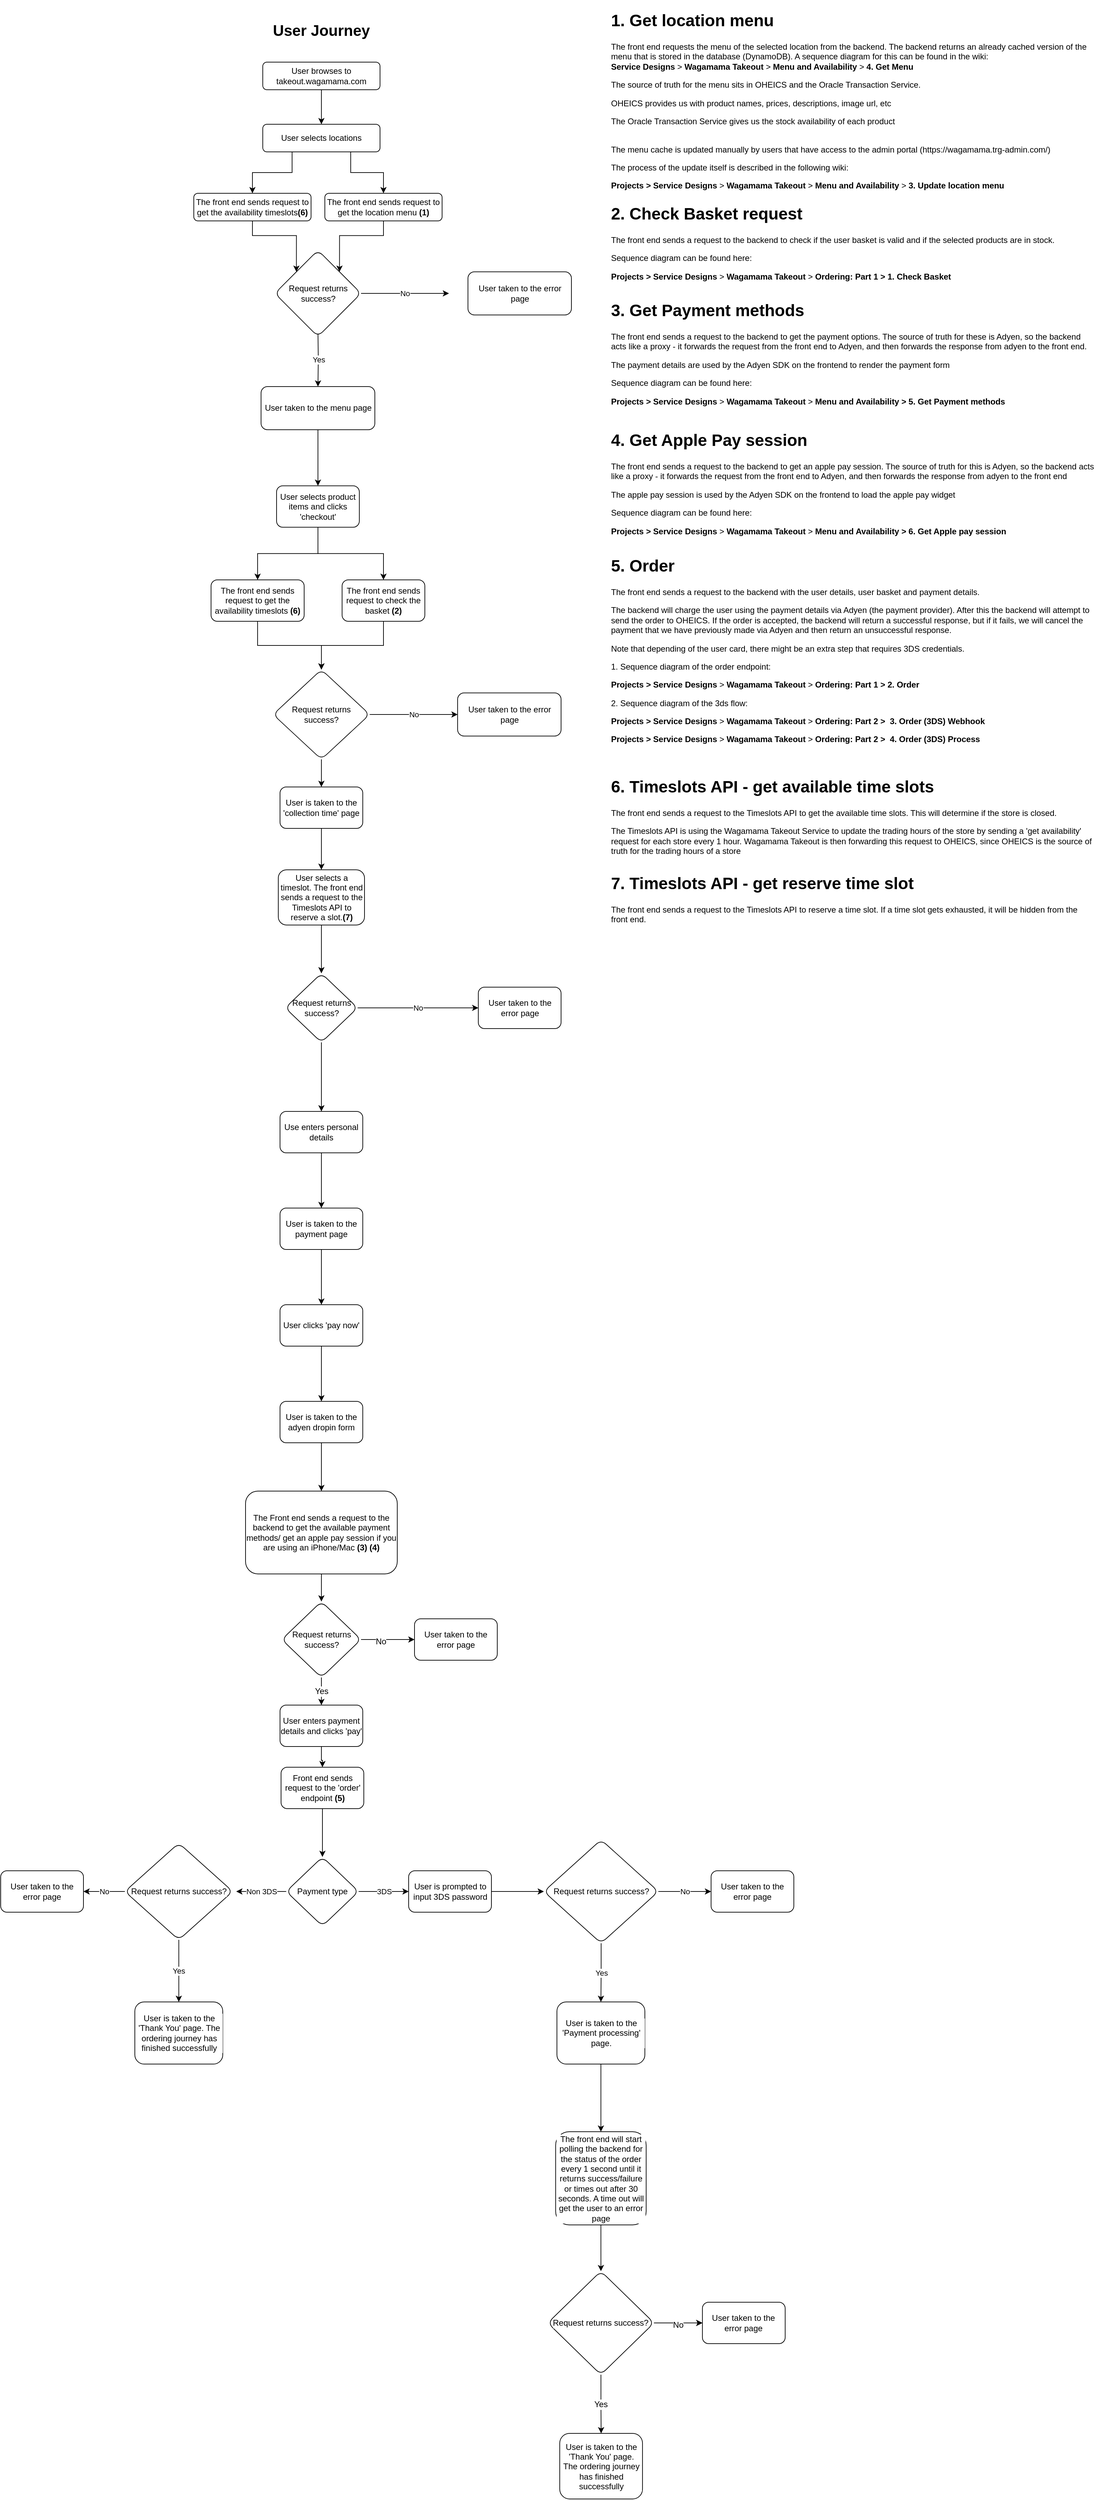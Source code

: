 <mxfile version="15.6.6" type="github" pages="2">
  <diagram id="C5RBs43oDa-KdzZeNtuy" name="User Journey">
    <mxGraphModel dx="2500" dy="2038" grid="1" gridSize="10" guides="1" tooltips="1" connect="1" arrows="1" fold="1" page="1" pageScale="1" pageWidth="827" pageHeight="1169" math="0" shadow="0">
      <root>
        <mxCell id="WIyWlLk6GJQsqaUBKTNV-0" />
        <mxCell id="WIyWlLk6GJQsqaUBKTNV-1" parent="WIyWlLk6GJQsqaUBKTNV-0" />
        <mxCell id="E1yyVUCYPhT0-mz-M2in-5" style="edgeStyle=orthogonalEdgeStyle;rounded=0;orthogonalLoop=1;jettySize=auto;html=1;exitX=0.75;exitY=1;exitDx=0;exitDy=0;fontColor=default;strokeColor=default;" edge="1" parent="WIyWlLk6GJQsqaUBKTNV-1" source="WIyWlLk6GJQsqaUBKTNV-3" target="E1yyVUCYPhT0-mz-M2in-4">
          <mxGeometry relative="1" as="geometry" />
        </mxCell>
        <mxCell id="E1yyVUCYPhT0-mz-M2in-6" style="edgeStyle=orthogonalEdgeStyle;rounded=0;orthogonalLoop=1;jettySize=auto;html=1;exitX=0.25;exitY=1;exitDx=0;exitDy=0;entryX=0.5;entryY=0;entryDx=0;entryDy=0;labelBackgroundColor=default;fontColor=default;strokeColor=default;" edge="1" parent="WIyWlLk6GJQsqaUBKTNV-1" source="WIyWlLk6GJQsqaUBKTNV-3" target="E1yyVUCYPhT0-mz-M2in-2">
          <mxGeometry relative="1" as="geometry" />
        </mxCell>
        <mxCell id="WIyWlLk6GJQsqaUBKTNV-3" value="User selects locations" style="rounded=1;whiteSpace=wrap;html=1;fontSize=12;glass=0;strokeWidth=1;shadow=0;fillColor=default;strokeColor=default;fontColor=default;" parent="WIyWlLk6GJQsqaUBKTNV-1" vertex="1">
          <mxGeometry x="190" y="130" width="170" height="40" as="geometry" />
        </mxCell>
        <mxCell id="E1yyVUCYPhT0-mz-M2in-11" value="No" style="edgeStyle=orthogonalEdgeStyle;rounded=0;orthogonalLoop=1;jettySize=auto;html=1;labelBackgroundColor=default;fontColor=default;strokeColor=default;" edge="1" parent="WIyWlLk6GJQsqaUBKTNV-1" source="E1yyVUCYPhT0-mz-M2in-34">
          <mxGeometry relative="1" as="geometry">
            <mxPoint x="460" y="375" as="targetPoint" />
            <mxPoint x="340" y="375" as="sourcePoint" />
          </mxGeometry>
        </mxCell>
        <mxCell id="E1yyVUCYPhT0-mz-M2in-15" value="Yes" style="edgeStyle=orthogonalEdgeStyle;rounded=0;orthogonalLoop=1;jettySize=auto;html=1;labelBackgroundColor=default;fontColor=default;strokeColor=default;" edge="1" parent="WIyWlLk6GJQsqaUBKTNV-1" target="E1yyVUCYPhT0-mz-M2in-14">
          <mxGeometry relative="1" as="geometry">
            <mxPoint x="270" y="430" as="sourcePoint" />
          </mxGeometry>
        </mxCell>
        <mxCell id="E1yyVUCYPhT0-mz-M2in-9" style="edgeStyle=orthogonalEdgeStyle;rounded=0;orthogonalLoop=1;jettySize=auto;html=1;exitX=0.5;exitY=1;exitDx=0;exitDy=0;entryX=0;entryY=0;entryDx=0;entryDy=0;labelBackgroundColor=default;fontColor=default;strokeColor=default;" edge="1" parent="WIyWlLk6GJQsqaUBKTNV-1" source="E1yyVUCYPhT0-mz-M2in-2" target="E1yyVUCYPhT0-mz-M2in-34">
          <mxGeometry relative="1" as="geometry">
            <mxPoint x="235" y="342.5" as="targetPoint" />
          </mxGeometry>
        </mxCell>
        <mxCell id="E1yyVUCYPhT0-mz-M2in-2" value="The front end sends request to get the availability timeslots&lt;b&gt;(6)&lt;/b&gt;" style="rounded=1;whiteSpace=wrap;html=1;fontSize=12;glass=0;strokeWidth=1;shadow=0;fillColor=default;strokeColor=default;fontColor=default;" vertex="1" parent="WIyWlLk6GJQsqaUBKTNV-1">
          <mxGeometry x="90" y="230" width="170" height="40" as="geometry" />
        </mxCell>
        <mxCell id="E1yyVUCYPhT0-mz-M2in-10" style="edgeStyle=orthogonalEdgeStyle;rounded=0;orthogonalLoop=1;jettySize=auto;html=1;exitX=0.5;exitY=1;exitDx=0;exitDy=0;entryX=1;entryY=0;entryDx=0;entryDy=0;labelBackgroundColor=default;fontColor=default;strokeColor=default;" edge="1" parent="WIyWlLk6GJQsqaUBKTNV-1" source="E1yyVUCYPhT0-mz-M2in-4" target="E1yyVUCYPhT0-mz-M2in-34">
          <mxGeometry relative="1" as="geometry">
            <mxPoint x="305" y="342.5" as="targetPoint" />
          </mxGeometry>
        </mxCell>
        <mxCell id="E1yyVUCYPhT0-mz-M2in-4" value="The front end sends request to get the location menu &lt;b&gt;(1)&lt;/b&gt;" style="rounded=1;whiteSpace=wrap;html=1;fontSize=12;glass=0;strokeWidth=1;shadow=0;fillColor=default;strokeColor=default;fontColor=default;" vertex="1" parent="WIyWlLk6GJQsqaUBKTNV-1">
          <mxGeometry x="280" y="230" width="170" height="40" as="geometry" />
        </mxCell>
        <mxCell id="E1yyVUCYPhT0-mz-M2in-8" style="edgeStyle=orthogonalEdgeStyle;rounded=0;orthogonalLoop=1;jettySize=auto;html=1;exitX=0.5;exitY=1;exitDx=0;exitDy=0;labelBackgroundColor=default;fontColor=default;strokeColor=default;" edge="1" parent="WIyWlLk6GJQsqaUBKTNV-1" source="E1yyVUCYPhT0-mz-M2in-7" target="WIyWlLk6GJQsqaUBKTNV-3">
          <mxGeometry relative="1" as="geometry" />
        </mxCell>
        <mxCell id="E1yyVUCYPhT0-mz-M2in-7" value="User browses to takeout.wagamama.com" style="rounded=1;whiteSpace=wrap;html=1;fontSize=12;glass=0;strokeWidth=1;shadow=0;fillColor=default;strokeColor=default;fontColor=default;" vertex="1" parent="WIyWlLk6GJQsqaUBKTNV-1">
          <mxGeometry x="190" y="40" width="170" height="40" as="geometry" />
        </mxCell>
        <mxCell id="E1yyVUCYPhT0-mz-M2in-13" value="User taken to the error page" style="rounded=1;whiteSpace=wrap;html=1;fontSize=12;glass=0;strokeWidth=1;shadow=0;fillColor=default;strokeColor=default;fontColor=default;" vertex="1" parent="WIyWlLk6GJQsqaUBKTNV-1">
          <mxGeometry x="487.5" y="343.75" width="150" height="62.5" as="geometry" />
        </mxCell>
        <mxCell id="E1yyVUCYPhT0-mz-M2in-26" value="" style="edgeStyle=orthogonalEdgeStyle;rounded=0;orthogonalLoop=1;jettySize=auto;html=1;labelBackgroundColor=default;fontColor=default;strokeColor=default;" edge="1" parent="WIyWlLk6GJQsqaUBKTNV-1" source="E1yyVUCYPhT0-mz-M2in-14" target="E1yyVUCYPhT0-mz-M2in-25">
          <mxGeometry relative="1" as="geometry" />
        </mxCell>
        <mxCell id="E1yyVUCYPhT0-mz-M2in-14" value="User taken to the menu page" style="rounded=1;whiteSpace=wrap;html=1;fontSize=12;glass=0;strokeWidth=1;shadow=0;fillColor=default;strokeColor=default;fontColor=default;" vertex="1" parent="WIyWlLk6GJQsqaUBKTNV-1">
          <mxGeometry x="187.5" y="510" width="165" height="62.5" as="geometry" />
        </mxCell>
        <mxCell id="E1yyVUCYPhT0-mz-M2in-28" value="" style="edgeStyle=orthogonalEdgeStyle;rounded=0;orthogonalLoop=1;jettySize=auto;html=1;labelBackgroundColor=default;fontColor=default;strokeColor=default;" edge="1" parent="WIyWlLk6GJQsqaUBKTNV-1" source="E1yyVUCYPhT0-mz-M2in-25" target="E1yyVUCYPhT0-mz-M2in-27">
          <mxGeometry relative="1" as="geometry" />
        </mxCell>
        <mxCell id="E1yyVUCYPhT0-mz-M2in-30" value="" style="edgeStyle=orthogonalEdgeStyle;rounded=0;orthogonalLoop=1;jettySize=auto;html=1;labelBackgroundColor=default;fontColor=default;strokeColor=default;" edge="1" parent="WIyWlLk6GJQsqaUBKTNV-1" source="E1yyVUCYPhT0-mz-M2in-25" target="E1yyVUCYPhT0-mz-M2in-29">
          <mxGeometry relative="1" as="geometry" />
        </mxCell>
        <mxCell id="E1yyVUCYPhT0-mz-M2in-25" value="User selects product items and clicks &#39;checkout&#39;" style="whiteSpace=wrap;html=1;rounded=1;shadow=0;strokeWidth=1;glass=0;" vertex="1" parent="WIyWlLk6GJQsqaUBKTNV-1">
          <mxGeometry x="210" y="653.75" width="120" height="60" as="geometry" />
        </mxCell>
        <mxCell id="E1yyVUCYPhT0-mz-M2in-36" style="edgeStyle=orthogonalEdgeStyle;rounded=0;orthogonalLoop=1;jettySize=auto;html=1;exitX=0.5;exitY=1;exitDx=0;exitDy=0;entryX=0.5;entryY=0;entryDx=0;entryDy=0;labelBackgroundColor=default;fontColor=default;strokeColor=default;" edge="1" parent="WIyWlLk6GJQsqaUBKTNV-1" source="E1yyVUCYPhT0-mz-M2in-27" target="E1yyVUCYPhT0-mz-M2in-32">
          <mxGeometry relative="1" as="geometry" />
        </mxCell>
        <mxCell id="E1yyVUCYPhT0-mz-M2in-27" value="The front end sends request to get the availability timeslots &lt;b&gt;(6)&lt;/b&gt;" style="whiteSpace=wrap;html=1;rounded=1;shadow=0;strokeWidth=1;glass=0;fillColor=default;strokeColor=default;fontColor=default;" vertex="1" parent="WIyWlLk6GJQsqaUBKTNV-1">
          <mxGeometry x="115" y="790" width="135" height="60" as="geometry" />
        </mxCell>
        <mxCell id="E1yyVUCYPhT0-mz-M2in-33" value="" style="edgeStyle=orthogonalEdgeStyle;rounded=0;orthogonalLoop=1;jettySize=auto;html=1;labelBackgroundColor=default;fontColor=default;strokeColor=default;" edge="1" parent="WIyWlLk6GJQsqaUBKTNV-1" source="E1yyVUCYPhT0-mz-M2in-29" target="E1yyVUCYPhT0-mz-M2in-32">
          <mxGeometry relative="1" as="geometry" />
        </mxCell>
        <mxCell id="E1yyVUCYPhT0-mz-M2in-29" value="The front end sends request to check the basket &lt;b&gt;(2)&lt;/b&gt;" style="whiteSpace=wrap;html=1;rounded=1;shadow=0;strokeWidth=1;glass=0;fillColor=default;strokeColor=default;fontColor=default;" vertex="1" parent="WIyWlLk6GJQsqaUBKTNV-1">
          <mxGeometry x="305" y="790" width="120" height="60" as="geometry" />
        </mxCell>
        <mxCell id="E1yyVUCYPhT0-mz-M2in-40" style="edgeStyle=orthogonalEdgeStyle;rounded=0;orthogonalLoop=1;jettySize=auto;html=1;exitX=0.5;exitY=1;exitDx=0;exitDy=0;entryX=0.5;entryY=0;entryDx=0;entryDy=0;labelBackgroundColor=default;fontColor=default;strokeColor=default;" edge="1" parent="WIyWlLk6GJQsqaUBKTNV-1" source="E1yyVUCYPhT0-mz-M2in-32" target="E1yyVUCYPhT0-mz-M2in-39">
          <mxGeometry relative="1" as="geometry" />
        </mxCell>
        <mxCell id="E1yyVUCYPhT0-mz-M2in-32" value="&lt;span&gt;Request returns success?&lt;/span&gt;" style="rhombus;whiteSpace=wrap;html=1;rounded=1;shadow=0;strokeWidth=1;glass=0;fillColor=default;strokeColor=default;fontColor=default;" vertex="1" parent="WIyWlLk6GJQsqaUBKTNV-1">
          <mxGeometry x="205" y="920" width="140" height="130" as="geometry" />
        </mxCell>
        <mxCell id="E1yyVUCYPhT0-mz-M2in-34" value="&lt;span&gt;Request returns success?&lt;/span&gt;" style="rhombus;whiteSpace=wrap;html=1;rounded=1;shadow=0;strokeWidth=1;glass=0;fillColor=default;strokeColor=default;fontColor=default;" vertex="1" parent="WIyWlLk6GJQsqaUBKTNV-1">
          <mxGeometry x="207.5" y="312.5" width="125" height="125" as="geometry" />
        </mxCell>
        <mxCell id="E1yyVUCYPhT0-mz-M2in-37" value="No" style="edgeStyle=orthogonalEdgeStyle;rounded=0;orthogonalLoop=1;jettySize=auto;html=1;labelBackgroundColor=default;fontColor=default;strokeColor=default;" edge="1" parent="WIyWlLk6GJQsqaUBKTNV-1">
          <mxGeometry relative="1" as="geometry">
            <mxPoint x="472.5" y="985" as="targetPoint" />
            <mxPoint x="345" y="985" as="sourcePoint" />
          </mxGeometry>
        </mxCell>
        <mxCell id="E1yyVUCYPhT0-mz-M2in-38" value="User taken to the error page" style="rounded=1;whiteSpace=wrap;html=1;fontSize=12;glass=0;strokeWidth=1;shadow=0;fillColor=default;strokeColor=default;fontColor=default;labelBackgroundColor=default;" vertex="1" parent="WIyWlLk6GJQsqaUBKTNV-1">
          <mxGeometry x="472.5" y="953.75" width="150" height="62.5" as="geometry" />
        </mxCell>
        <mxCell id="E1yyVUCYPhT0-mz-M2in-42" value="" style="edgeStyle=orthogonalEdgeStyle;rounded=0;orthogonalLoop=1;jettySize=auto;html=1;labelBackgroundColor=default;fontColor=default;strokeColor=default;" edge="1" parent="WIyWlLk6GJQsqaUBKTNV-1" source="E1yyVUCYPhT0-mz-M2in-39" target="E1yyVUCYPhT0-mz-M2in-41">
          <mxGeometry relative="1" as="geometry" />
        </mxCell>
        <mxCell id="E1yyVUCYPhT0-mz-M2in-39" value="User is taken to the &#39;collection time&#39; page" style="whiteSpace=wrap;html=1;rounded=1;shadow=0;strokeWidth=1;glass=0;fillColor=default;strokeColor=default;fontColor=default;" vertex="1" parent="WIyWlLk6GJQsqaUBKTNV-1">
          <mxGeometry x="215" y="1090" width="120" height="60" as="geometry" />
        </mxCell>
        <mxCell id="E1yyVUCYPhT0-mz-M2in-44" value="" style="edgeStyle=orthogonalEdgeStyle;rounded=0;orthogonalLoop=1;jettySize=auto;html=1;labelBackgroundColor=default;fontColor=default;strokeColor=default;" edge="1" parent="WIyWlLk6GJQsqaUBKTNV-1" source="E1yyVUCYPhT0-mz-M2in-41" target="E1yyVUCYPhT0-mz-M2in-43">
          <mxGeometry relative="1" as="geometry" />
        </mxCell>
        <mxCell id="E1yyVUCYPhT0-mz-M2in-41" value="User selects a timeslot. The front end sends a request to the Timeslots API to reserve a slot.&lt;b&gt;(7)&lt;/b&gt;" style="whiteSpace=wrap;html=1;rounded=1;shadow=0;strokeWidth=1;glass=0;fillColor=default;strokeColor=default;fontColor=default;" vertex="1" parent="WIyWlLk6GJQsqaUBKTNV-1">
          <mxGeometry x="212.5" y="1210" width="125" height="80" as="geometry" />
        </mxCell>
        <mxCell id="E1yyVUCYPhT0-mz-M2in-47" value="No" style="edgeStyle=orthogonalEdgeStyle;rounded=0;orthogonalLoop=1;jettySize=auto;html=1;labelBackgroundColor=default;fontColor=default;strokeColor=default;" edge="1" parent="WIyWlLk6GJQsqaUBKTNV-1" source="E1yyVUCYPhT0-mz-M2in-43" target="E1yyVUCYPhT0-mz-M2in-46">
          <mxGeometry relative="1" as="geometry" />
        </mxCell>
        <mxCell id="E1yyVUCYPhT0-mz-M2in-49" value="" style="edgeStyle=orthogonalEdgeStyle;rounded=0;orthogonalLoop=1;jettySize=auto;html=1;labelBackgroundColor=default;fontColor=default;strokeColor=default;" edge="1" parent="WIyWlLk6GJQsqaUBKTNV-1" source="E1yyVUCYPhT0-mz-M2in-43" target="E1yyVUCYPhT0-mz-M2in-48">
          <mxGeometry relative="1" as="geometry" />
        </mxCell>
        <mxCell id="E1yyVUCYPhT0-mz-M2in-43" value="Request returns success?" style="rhombus;whiteSpace=wrap;html=1;rounded=1;shadow=0;strokeWidth=1;glass=0;fillColor=default;strokeColor=default;fontColor=default;" vertex="1" parent="WIyWlLk6GJQsqaUBKTNV-1">
          <mxGeometry x="222.5" y="1360" width="105" height="100" as="geometry" />
        </mxCell>
        <mxCell id="E1yyVUCYPhT0-mz-M2in-46" value="&lt;span style=&quot;background-color: rgb(255 , 255 , 255)&quot;&gt;User taken to the error page&lt;/span&gt;" style="whiteSpace=wrap;html=1;rounded=1;shadow=0;strokeWidth=1;glass=0;fillColor=default;strokeColor=default;fontColor=default;" vertex="1" parent="WIyWlLk6GJQsqaUBKTNV-1">
          <mxGeometry x="502.5" y="1380" width="120" height="60" as="geometry" />
        </mxCell>
        <mxCell id="E1yyVUCYPhT0-mz-M2in-51" value="" style="edgeStyle=orthogonalEdgeStyle;rounded=0;orthogonalLoop=1;jettySize=auto;html=1;labelBackgroundColor=default;fontColor=default;strokeColor=default;" edge="1" parent="WIyWlLk6GJQsqaUBKTNV-1" source="E1yyVUCYPhT0-mz-M2in-48" target="E1yyVUCYPhT0-mz-M2in-50">
          <mxGeometry relative="1" as="geometry" />
        </mxCell>
        <mxCell id="E1yyVUCYPhT0-mz-M2in-48" value="Use enters personal details" style="whiteSpace=wrap;html=1;rounded=1;shadow=0;strokeWidth=1;glass=0;" vertex="1" parent="WIyWlLk6GJQsqaUBKTNV-1">
          <mxGeometry x="215" y="1560" width="120" height="60" as="geometry" />
        </mxCell>
        <mxCell id="E1yyVUCYPhT0-mz-M2in-53" value="" style="edgeStyle=orthogonalEdgeStyle;rounded=0;orthogonalLoop=1;jettySize=auto;html=1;labelBackgroundColor=default;fontColor=default;strokeColor=default;" edge="1" parent="WIyWlLk6GJQsqaUBKTNV-1" source="E1yyVUCYPhT0-mz-M2in-50" target="E1yyVUCYPhT0-mz-M2in-52">
          <mxGeometry relative="1" as="geometry" />
        </mxCell>
        <mxCell id="E1yyVUCYPhT0-mz-M2in-50" value="User is taken to the payment page" style="whiteSpace=wrap;html=1;rounded=1;shadow=0;strokeWidth=1;glass=0;" vertex="1" parent="WIyWlLk6GJQsqaUBKTNV-1">
          <mxGeometry x="215" y="1700" width="120" height="60" as="geometry" />
        </mxCell>
        <mxCell id="E1yyVUCYPhT0-mz-M2in-55" value="" style="edgeStyle=orthogonalEdgeStyle;rounded=0;orthogonalLoop=1;jettySize=auto;html=1;labelBackgroundColor=default;fontColor=default;strokeColor=default;" edge="1" parent="WIyWlLk6GJQsqaUBKTNV-1" source="E1yyVUCYPhT0-mz-M2in-52" target="E1yyVUCYPhT0-mz-M2in-54">
          <mxGeometry relative="1" as="geometry" />
        </mxCell>
        <mxCell id="E1yyVUCYPhT0-mz-M2in-52" value="User clicks &#39;pay now&#39;" style="whiteSpace=wrap;html=1;rounded=1;shadow=0;strokeWidth=1;glass=0;fillColor=default;strokeColor=default;fontColor=default;" vertex="1" parent="WIyWlLk6GJQsqaUBKTNV-1">
          <mxGeometry x="215" y="1840" width="120" height="60" as="geometry" />
        </mxCell>
        <mxCell id="E1yyVUCYPhT0-mz-M2in-93" value="" style="edgeStyle=orthogonalEdgeStyle;rounded=0;orthogonalLoop=1;jettySize=auto;html=1;labelBackgroundColor=default;fontSize=12;fontColor=default;strokeColor=default;" edge="1" parent="WIyWlLk6GJQsqaUBKTNV-1" source="E1yyVUCYPhT0-mz-M2in-54" target="E1yyVUCYPhT0-mz-M2in-92">
          <mxGeometry relative="1" as="geometry" />
        </mxCell>
        <mxCell id="E1yyVUCYPhT0-mz-M2in-54" value="User is taken to the adyen dropin form" style="whiteSpace=wrap;html=1;rounded=1;shadow=0;strokeWidth=1;glass=0;fillColor=default;strokeColor=default;fontColor=default;" vertex="1" parent="WIyWlLk6GJQsqaUBKTNV-1">
          <mxGeometry x="215" y="1980" width="120" height="60" as="geometry" />
        </mxCell>
        <mxCell id="E1yyVUCYPhT0-mz-M2in-59" value="" style="edgeStyle=orthogonalEdgeStyle;rounded=0;orthogonalLoop=1;jettySize=auto;html=1;labelBackgroundColor=default;fontColor=default;strokeColor=default;" edge="1" parent="WIyWlLk6GJQsqaUBKTNV-1" source="E1yyVUCYPhT0-mz-M2in-56" target="E1yyVUCYPhT0-mz-M2in-58">
          <mxGeometry relative="1" as="geometry" />
        </mxCell>
        <mxCell id="E1yyVUCYPhT0-mz-M2in-56" value="User enters payment details and clicks &#39;pay&#39;" style="whiteSpace=wrap;html=1;rounded=1;shadow=0;strokeWidth=1;glass=0;strokeColor=default;labelBackgroundColor=default;fontColor=default;fillColor=default;" vertex="1" parent="WIyWlLk6GJQsqaUBKTNV-1">
          <mxGeometry x="215" y="2420" width="120" height="60" as="geometry" />
        </mxCell>
        <mxCell id="E1yyVUCYPhT0-mz-M2in-61" value="" style="edgeStyle=orthogonalEdgeStyle;rounded=0;orthogonalLoop=1;jettySize=auto;html=1;labelBackgroundColor=default;fontColor=default;strokeColor=default;" edge="1" parent="WIyWlLk6GJQsqaUBKTNV-1" source="E1yyVUCYPhT0-mz-M2in-58" target="E1yyVUCYPhT0-mz-M2in-60">
          <mxGeometry relative="1" as="geometry" />
        </mxCell>
        <mxCell id="E1yyVUCYPhT0-mz-M2in-58" value="Front end sends request to the &#39;order&#39; endpoint &lt;b&gt;(5)&lt;/b&gt;" style="whiteSpace=wrap;html=1;rounded=1;shadow=0;strokeWidth=1;glass=0;strokeColor=default;labelBackgroundColor=default;fontColor=default;" vertex="1" parent="WIyWlLk6GJQsqaUBKTNV-1">
          <mxGeometry x="216.5" y="2510" width="120" height="60" as="geometry" />
        </mxCell>
        <mxCell id="E1yyVUCYPhT0-mz-M2in-63" value="3DS" style="edgeStyle=orthogonalEdgeStyle;rounded=0;orthogonalLoop=1;jettySize=auto;html=1;labelBackgroundColor=default;fontColor=default;strokeColor=default;" edge="1" parent="WIyWlLk6GJQsqaUBKTNV-1" source="E1yyVUCYPhT0-mz-M2in-60" target="E1yyVUCYPhT0-mz-M2in-62">
          <mxGeometry relative="1" as="geometry" />
        </mxCell>
        <mxCell id="E1yyVUCYPhT0-mz-M2in-65" value="Non 3DS" style="edgeStyle=orthogonalEdgeStyle;rounded=0;orthogonalLoop=1;jettySize=auto;html=1;labelBackgroundColor=default;fontColor=default;strokeColor=default;" edge="1" parent="WIyWlLk6GJQsqaUBKTNV-1" source="E1yyVUCYPhT0-mz-M2in-60">
          <mxGeometry relative="1" as="geometry">
            <mxPoint x="151.5" y="2690" as="targetPoint" />
          </mxGeometry>
        </mxCell>
        <mxCell id="E1yyVUCYPhT0-mz-M2in-60" value="Payment type" style="rhombus;whiteSpace=wrap;html=1;rounded=1;shadow=0;strokeWidth=1;glass=0;fillColor=default;strokeColor=default;fontColor=default;labelBackgroundColor=default;" vertex="1" parent="WIyWlLk6GJQsqaUBKTNV-1">
          <mxGeometry x="224" y="2640" width="105" height="100" as="geometry" />
        </mxCell>
        <mxCell id="E1yyVUCYPhT0-mz-M2in-72" value="" style="edgeStyle=orthogonalEdgeStyle;rounded=0;orthogonalLoop=1;jettySize=auto;html=1;labelBackgroundColor=default;fontColor=default;strokeColor=default;" edge="1" parent="WIyWlLk6GJQsqaUBKTNV-1" source="E1yyVUCYPhT0-mz-M2in-62" target="E1yyVUCYPhT0-mz-M2in-71">
          <mxGeometry relative="1" as="geometry" />
        </mxCell>
        <mxCell id="E1yyVUCYPhT0-mz-M2in-62" value="User is prompted to input 3DS password" style="whiteSpace=wrap;html=1;rounded=1;shadow=0;strokeWidth=1;glass=0;strokeColor=default;labelBackgroundColor=default;fontColor=default;" vertex="1" parent="WIyWlLk6GJQsqaUBKTNV-1">
          <mxGeometry x="401.5" y="2660" width="120" height="60" as="geometry" />
        </mxCell>
        <mxCell id="E1yyVUCYPhT0-mz-M2in-68" value="No" style="edgeStyle=orthogonalEdgeStyle;rounded=0;orthogonalLoop=1;jettySize=auto;html=1;labelBackgroundColor=default;fontColor=default;strokeColor=default;" edge="1" parent="WIyWlLk6GJQsqaUBKTNV-1" source="E1yyVUCYPhT0-mz-M2in-66" target="E1yyVUCYPhT0-mz-M2in-67">
          <mxGeometry relative="1" as="geometry" />
        </mxCell>
        <mxCell id="E1yyVUCYPhT0-mz-M2in-70" value="Yes" style="edgeStyle=orthogonalEdgeStyle;rounded=0;orthogonalLoop=1;jettySize=auto;html=1;labelBackgroundColor=default;fontColor=default;strokeColor=default;" edge="1" parent="WIyWlLk6GJQsqaUBKTNV-1" source="E1yyVUCYPhT0-mz-M2in-66" target="E1yyVUCYPhT0-mz-M2in-69">
          <mxGeometry relative="1" as="geometry" />
        </mxCell>
        <mxCell id="E1yyVUCYPhT0-mz-M2in-66" value="&lt;span&gt;Request returns success?&lt;/span&gt;" style="rhombus;whiteSpace=wrap;html=1;rounded=1;shadow=0;strokeWidth=1;glass=0;fillColor=default;strokeColor=default;fontColor=default;labelBackgroundColor=default;" vertex="1" parent="WIyWlLk6GJQsqaUBKTNV-1">
          <mxGeometry x="-10" y="2620" width="156.5" height="140" as="geometry" />
        </mxCell>
        <mxCell id="E1yyVUCYPhT0-mz-M2in-67" value="&lt;span style=&quot;&quot;&gt;User taken to the error page&lt;/span&gt;" style="whiteSpace=wrap;html=1;rounded=1;shadow=0;strokeWidth=1;glass=0;strokeColor=default;labelBackgroundColor=default;fontColor=default;fillColor=default;" vertex="1" parent="WIyWlLk6GJQsqaUBKTNV-1">
          <mxGeometry x="-190" y="2660" width="120" height="60" as="geometry" />
        </mxCell>
        <mxCell id="E1yyVUCYPhT0-mz-M2in-69" value="User is taken to the &#39;Thank You&#39; page. The ordering journey has finished successfully" style="whiteSpace=wrap;html=1;rounded=1;shadow=0;strokeWidth=1;glass=0;fillColor=default;strokeColor=default;fontColor=default;labelBackgroundColor=default;" vertex="1" parent="WIyWlLk6GJQsqaUBKTNV-1">
          <mxGeometry x="4.5" y="2850" width="127.5" height="90" as="geometry" />
        </mxCell>
        <mxCell id="E1yyVUCYPhT0-mz-M2in-74" value="Yes" style="edgeStyle=orthogonalEdgeStyle;rounded=0;orthogonalLoop=1;jettySize=auto;html=1;labelBackgroundColor=default;fontColor=default;strokeColor=default;" edge="1" parent="WIyWlLk6GJQsqaUBKTNV-1" source="E1yyVUCYPhT0-mz-M2in-71" target="E1yyVUCYPhT0-mz-M2in-75">
          <mxGeometry relative="1" as="geometry">
            <mxPoint x="684" y="2860" as="targetPoint" />
          </mxGeometry>
        </mxCell>
        <mxCell id="E1yyVUCYPhT0-mz-M2in-78" value="No" style="edgeStyle=orthogonalEdgeStyle;rounded=0;orthogonalLoop=1;jettySize=auto;html=1;labelBackgroundColor=default;fontColor=default;strokeColor=default;" edge="1" parent="WIyWlLk6GJQsqaUBKTNV-1" source="E1yyVUCYPhT0-mz-M2in-71" target="E1yyVUCYPhT0-mz-M2in-77">
          <mxGeometry relative="1" as="geometry" />
        </mxCell>
        <mxCell id="E1yyVUCYPhT0-mz-M2in-71" value="Request returns success?" style="rhombus;whiteSpace=wrap;html=1;rounded=1;shadow=0;strokeWidth=1;glass=0;fillColor=default;strokeColor=default;fontColor=default;labelBackgroundColor=default;" vertex="1" parent="WIyWlLk6GJQsqaUBKTNV-1">
          <mxGeometry x="597.57" y="2615" width="166" height="150" as="geometry" />
        </mxCell>
        <mxCell id="E1yyVUCYPhT0-mz-M2in-84" value="" style="edgeStyle=orthogonalEdgeStyle;rounded=0;orthogonalLoop=1;jettySize=auto;html=1;labelBackgroundColor=default;fontSize=22;fontColor=default;strokeColor=default;" edge="1" parent="WIyWlLk6GJQsqaUBKTNV-1" source="E1yyVUCYPhT0-mz-M2in-75" target="E1yyVUCYPhT0-mz-M2in-83">
          <mxGeometry relative="1" as="geometry" />
        </mxCell>
        <mxCell id="E1yyVUCYPhT0-mz-M2in-75" value="User is taken to the &#39;Payment processing&#39; page." style="whiteSpace=wrap;html=1;rounded=1;shadow=0;strokeWidth=1;glass=0;fillColor=default;strokeColor=default;fontColor=default;labelBackgroundColor=default;" vertex="1" parent="WIyWlLk6GJQsqaUBKTNV-1">
          <mxGeometry x="616.5" y="2850" width="127.5" height="90" as="geometry" />
        </mxCell>
        <mxCell id="E1yyVUCYPhT0-mz-M2in-77" value="&lt;span style=&quot;&quot;&gt;User taken to the error page&lt;/span&gt;" style="whiteSpace=wrap;html=1;rounded=1;shadow=0;strokeWidth=1;glass=0;strokeColor=default;labelBackgroundColor=default;fontColor=default;fillColor=default;" vertex="1" parent="WIyWlLk6GJQsqaUBKTNV-1">
          <mxGeometry x="840" y="2660" width="120" height="60" as="geometry" />
        </mxCell>
        <mxCell id="E1yyVUCYPhT0-mz-M2in-79" value="&lt;h1&gt;1. Get location menu&lt;/h1&gt;&lt;p&gt;The front end requests the menu of the selected location from the backend. The backend returns an already cached version of the menu that is stored in the database (DynamoDB). A sequence diagram for this can be found in the wiki: &lt;br&gt;&lt;b&gt;Service Designs&lt;/b&gt; &amp;gt; &lt;b&gt;Wagamama Takeout&lt;/b&gt; &amp;gt; &lt;b&gt;Menu and Availability&lt;/b&gt; &amp;gt; &lt;b&gt;4. Get Menu&lt;/b&gt;&lt;/p&gt;&lt;p&gt;The source of truth for the menu sits in OHEICS and the Oracle Transaction Service.&lt;/p&gt;&lt;p&gt;OHEICS provides us with product names, prices, descriptions, image url, etc&lt;/p&gt;&lt;p&gt;The Oracle Transaction Service gives us the stock availability of each product&lt;/p&gt;&lt;p&gt;&lt;br&gt;The menu cache is updated manually by users that have access to the admin portal (https://wagamama.trg-admin.com/)&lt;/p&gt;&lt;p&gt;The process of the update itself is described in the following wiki:&lt;/p&gt;&lt;p&gt;&lt;b&gt;Projects &amp;gt; Service Designs&lt;/b&gt;&amp;nbsp;&amp;gt;&amp;nbsp;&lt;b&gt;Wagamama Takeout&lt;/b&gt;&amp;nbsp;&amp;gt;&amp;nbsp;&lt;b&gt;Menu and Availability&lt;/b&gt;&amp;nbsp;&amp;gt; &lt;b&gt;3. Update location menu&lt;/b&gt;&lt;br&gt;&lt;/p&gt;" style="text;html=1;strokeColor=none;fillColor=none;spacing=5;spacingTop=-20;whiteSpace=wrap;overflow=hidden;rounded=0;labelBackgroundColor=default;fontColor=default;" vertex="1" parent="WIyWlLk6GJQsqaUBKTNV-1">
          <mxGeometry x="690" y="-40" width="710" height="290" as="geometry" />
        </mxCell>
        <mxCell id="E1yyVUCYPhT0-mz-M2in-80" value="&lt;font style=&quot;font-size: 22px&quot;&gt;&lt;b&gt;User Journey&lt;/b&gt;&lt;/font&gt;" style="text;html=1;strokeColor=none;fillColor=none;align=center;verticalAlign=middle;whiteSpace=wrap;rounded=0;labelBackgroundColor=default;fontColor=default;" vertex="1" parent="WIyWlLk6GJQsqaUBKTNV-1">
          <mxGeometry x="170" y="-20" width="210" height="30" as="geometry" />
        </mxCell>
        <mxCell id="E1yyVUCYPhT0-mz-M2in-81" value="&lt;h1&gt;2. Check Basket request&lt;/h1&gt;&lt;p&gt;The front end sends a request to the backend to check if the user basket is valid and if the selected products are in stock.&lt;/p&gt;&lt;p&gt;Sequence diagram can be found here:&lt;/p&gt;&lt;p&gt;&lt;b&gt;Projects &amp;gt; Service Designs&lt;/b&gt;&amp;nbsp;&amp;gt;&amp;nbsp;&lt;b&gt;Wagamama Takeout&lt;/b&gt;&amp;nbsp;&amp;gt;&amp;nbsp;&lt;b&gt;Ordering: Part 1 &amp;gt; 1. Check Basket&lt;/b&gt;&lt;br&gt;&lt;/p&gt;" style="text;html=1;strokeColor=none;fillColor=none;spacing=5;spacingTop=-20;whiteSpace=wrap;overflow=hidden;rounded=0;labelBackgroundColor=default;fontColor=default;" vertex="1" parent="WIyWlLk6GJQsqaUBKTNV-1">
          <mxGeometry x="690" y="240" width="710" height="147.5" as="geometry" />
        </mxCell>
        <mxCell id="E1yyVUCYPhT0-mz-M2in-82" value="&lt;h1&gt;5. Order&lt;/h1&gt;&lt;p&gt;The front end sends a request to the backend with the user details, user basket and payment details.&lt;/p&gt;&lt;p&gt;The backend will charge the user using the payment details via Adyen (the payment provider). After this the backend will attempt to send the order to OHEICS. If the order is accepted, the backend will return a successful response, but if it fails, we will cancel the payment that we have previously made via Adyen and then return an unsuccessful response.&lt;/p&gt;&lt;p&gt;Note that depending of the user card, there might be an extra step that requires 3DS credentials.&lt;/p&gt;1. Sequence diagram of the order endpoint:&lt;br&gt;&lt;p&gt;&lt;b&gt;Projects &amp;gt; Service Designs&lt;/b&gt;&amp;nbsp;&amp;gt;&amp;nbsp;&lt;b&gt;Wagamama Takeout&lt;/b&gt;&amp;nbsp;&amp;gt;&amp;nbsp;&lt;b&gt;Ordering: Part 1 &amp;gt; 2. Order&lt;/b&gt;&lt;br&gt;&lt;/p&gt;&lt;p&gt;2. Sequence diagram of the 3ds flow:&lt;br&gt;&lt;/p&gt;&lt;p&gt;&lt;b&gt;Projects &amp;gt; Service Designs&lt;/b&gt;&amp;nbsp;&amp;gt;&amp;nbsp;&lt;b&gt;Wagamama Takeout&lt;/b&gt;&amp;nbsp;&amp;gt;&amp;nbsp;&lt;b&gt;Ordering: Part 2 &amp;gt;&amp;nbsp; 3. Order (3DS) Webhook&lt;/b&gt;&lt;/p&gt;&lt;p&gt;&lt;b&gt;Projects &amp;gt; Service Designs&lt;/b&gt;&amp;nbsp;&amp;gt;&amp;nbsp;&lt;b&gt;Wagamama Takeout&lt;/b&gt;&amp;nbsp;&amp;gt;&amp;nbsp;&lt;b&gt;Ordering: Part 2 &amp;gt;&amp;nbsp; 4. Order (3DS) Process&lt;/b&gt;&lt;b&gt;&lt;br&gt;&lt;/b&gt;&lt;/p&gt;" style="text;html=1;strokeColor=none;fillColor=none;spacing=5;spacingTop=-20;whiteSpace=wrap;overflow=hidden;rounded=0;labelBackgroundColor=default;fontColor=default;" vertex="1" parent="WIyWlLk6GJQsqaUBKTNV-1">
          <mxGeometry x="690" y="750" width="710" height="310" as="geometry" />
        </mxCell>
        <mxCell id="E1yyVUCYPhT0-mz-M2in-86" value="" style="edgeStyle=orthogonalEdgeStyle;rounded=0;orthogonalLoop=1;jettySize=auto;html=1;labelBackgroundColor=default;fontSize=22;fontColor=default;strokeColor=default;" edge="1" parent="WIyWlLk6GJQsqaUBKTNV-1" source="E1yyVUCYPhT0-mz-M2in-83" target="E1yyVUCYPhT0-mz-M2in-85">
          <mxGeometry relative="1" as="geometry" />
        </mxCell>
        <mxCell id="E1yyVUCYPhT0-mz-M2in-83" value="The front end will start polling the backend for the status of the order every 1 second until it returns success/failure or times out after 30 seconds. A time out will get the user to an error page" style="whiteSpace=wrap;html=1;rounded=1;shadow=0;strokeWidth=1;glass=0;fillColor=default;strokeColor=default;fontColor=default;labelBackgroundColor=default;" vertex="1" parent="WIyWlLk6GJQsqaUBKTNV-1">
          <mxGeometry x="614.63" y="3038" width="131.25" height="135" as="geometry" />
        </mxCell>
        <mxCell id="E1yyVUCYPhT0-mz-M2in-88" value="" style="edgeStyle=orthogonalEdgeStyle;rounded=0;orthogonalLoop=1;jettySize=auto;html=1;labelBackgroundColor=default;fontSize=22;fontColor=default;strokeColor=default;" edge="1" parent="WIyWlLk6GJQsqaUBKTNV-1" source="E1yyVUCYPhT0-mz-M2in-85" target="E1yyVUCYPhT0-mz-M2in-87">
          <mxGeometry relative="1" as="geometry" />
        </mxCell>
        <mxCell id="E1yyVUCYPhT0-mz-M2in-89" value="&lt;font style=&quot;font-size: 12px&quot;&gt;No&lt;/font&gt;" style="edgeStyle=orthogonalEdgeStyle;rounded=0;orthogonalLoop=1;jettySize=auto;html=1;labelBackgroundColor=default;fontSize=22;fontColor=default;strokeColor=default;" edge="1" parent="WIyWlLk6GJQsqaUBKTNV-1" source="E1yyVUCYPhT0-mz-M2in-85" target="E1yyVUCYPhT0-mz-M2in-87">
          <mxGeometry relative="1" as="geometry" />
        </mxCell>
        <mxCell id="E1yyVUCYPhT0-mz-M2in-91" value="Yes" style="edgeStyle=orthogonalEdgeStyle;rounded=0;orthogonalLoop=1;jettySize=auto;html=1;labelBackgroundColor=default;fontSize=12;fontColor=default;strokeColor=default;" edge="1" parent="WIyWlLk6GJQsqaUBKTNV-1" source="E1yyVUCYPhT0-mz-M2in-85" target="E1yyVUCYPhT0-mz-M2in-90">
          <mxGeometry relative="1" as="geometry" />
        </mxCell>
        <mxCell id="E1yyVUCYPhT0-mz-M2in-85" value="&lt;span&gt;Request returns success?&lt;/span&gt;" style="rhombus;whiteSpace=wrap;html=1;rounded=1;shadow=0;strokeWidth=1;glass=0;fillColor=default;strokeColor=default;fontColor=default;labelBackgroundColor=default;" vertex="1" parent="WIyWlLk6GJQsqaUBKTNV-1">
          <mxGeometry x="603.25" y="3240" width="154" height="150" as="geometry" />
        </mxCell>
        <mxCell id="E1yyVUCYPhT0-mz-M2in-87" value="&lt;span style=&quot;&quot;&gt;User taken to the error page&lt;/span&gt;" style="whiteSpace=wrap;html=1;rounded=1;shadow=0;strokeWidth=1;glass=0;strokeColor=default;labelBackgroundColor=default;fontColor=default;" vertex="1" parent="WIyWlLk6GJQsqaUBKTNV-1">
          <mxGeometry x="827.435" y="3285" width="120" height="60" as="geometry" />
        </mxCell>
        <mxCell id="E1yyVUCYPhT0-mz-M2in-90" value="&lt;span&gt;User is taken to the &#39;Thank You&#39; page. The ordering journey has finished successfully&lt;/span&gt;" style="whiteSpace=wrap;html=1;rounded=1;shadow=0;strokeWidth=1;glass=0;fillColor=default;strokeColor=default;fontColor=default;labelBackgroundColor=default;" vertex="1" parent="WIyWlLk6GJQsqaUBKTNV-1">
          <mxGeometry x="620.57" y="3475" width="120" height="95" as="geometry" />
        </mxCell>
        <mxCell id="E1yyVUCYPhT0-mz-M2in-95" value="" style="edgeStyle=orthogonalEdgeStyle;rounded=0;orthogonalLoop=1;jettySize=auto;html=1;labelBackgroundColor=default;fontSize=12;fontColor=default;strokeColor=default;" edge="1" parent="WIyWlLk6GJQsqaUBKTNV-1" source="E1yyVUCYPhT0-mz-M2in-92" target="E1yyVUCYPhT0-mz-M2in-94">
          <mxGeometry relative="1" as="geometry" />
        </mxCell>
        <mxCell id="E1yyVUCYPhT0-mz-M2in-92" value="The Front end sends a request to the backend to get the available payment methods/ get an apple pay session if you are using an iPhone/Mac &lt;b&gt;(3) (4)&lt;/b&gt;" style="whiteSpace=wrap;html=1;rounded=1;shadow=0;strokeWidth=1;glass=0;fillColor=default;strokeColor=default;fontColor=default;" vertex="1" parent="WIyWlLk6GJQsqaUBKTNV-1">
          <mxGeometry x="165" y="2110" width="220" height="120" as="geometry" />
        </mxCell>
        <mxCell id="E1yyVUCYPhT0-mz-M2in-96" value="Yes" style="edgeStyle=orthogonalEdgeStyle;rounded=0;orthogonalLoop=1;jettySize=auto;html=1;exitX=0.5;exitY=1;exitDx=0;exitDy=0;labelBackgroundColor=default;fontSize=12;fontColor=default;strokeColor=default;" edge="1" parent="WIyWlLk6GJQsqaUBKTNV-1" source="E1yyVUCYPhT0-mz-M2in-94" target="E1yyVUCYPhT0-mz-M2in-56">
          <mxGeometry relative="1" as="geometry" />
        </mxCell>
        <mxCell id="E1yyVUCYPhT0-mz-M2in-98" value="" style="edgeStyle=orthogonalEdgeStyle;rounded=0;orthogonalLoop=1;jettySize=auto;html=1;labelBackgroundColor=default;fontSize=12;fontColor=default;strokeColor=default;" edge="1" parent="WIyWlLk6GJQsqaUBKTNV-1" source="E1yyVUCYPhT0-mz-M2in-94" target="E1yyVUCYPhT0-mz-M2in-97">
          <mxGeometry relative="1" as="geometry" />
        </mxCell>
        <mxCell id="E1yyVUCYPhT0-mz-M2in-99" value="No" style="edgeLabel;html=1;align=center;verticalAlign=middle;resizable=0;points=[];fontSize=12;fontColor=default;" vertex="1" connectable="0" parent="E1yyVUCYPhT0-mz-M2in-98">
          <mxGeometry x="-0.265" y="-3" relative="1" as="geometry">
            <mxPoint as="offset" />
          </mxGeometry>
        </mxCell>
        <mxCell id="E1yyVUCYPhT0-mz-M2in-94" value="&lt;span style=&quot;background-color: rgb(255 , 255 , 255)&quot;&gt;Request returns success?&lt;/span&gt;" style="rhombus;whiteSpace=wrap;html=1;rounded=1;shadow=0;strokeWidth=1;glass=0;fillColor=default;strokeColor=default;fontColor=default;" vertex="1" parent="WIyWlLk6GJQsqaUBKTNV-1">
          <mxGeometry x="217.5" y="2270" width="115" height="110" as="geometry" />
        </mxCell>
        <mxCell id="E1yyVUCYPhT0-mz-M2in-97" value="&lt;span style=&quot;font-family: helvetica; font-size: 12px; font-style: normal; font-weight: 400; letter-spacing: normal; text-align: center; text-indent: 0px; text-transform: none; word-spacing: 0px; background-color: rgb(255, 255, 255); display: inline; float: none;&quot;&gt;User taken to the error page&lt;/span&gt;" style="whiteSpace=wrap;html=1;rounded=1;shadow=0;strokeWidth=1;glass=0;fillColor=default;strokeColor=default;fontColor=default;" vertex="1" parent="WIyWlLk6GJQsqaUBKTNV-1">
          <mxGeometry x="410" y="2295" width="120" height="60" as="geometry" />
        </mxCell>
        <mxCell id="E1yyVUCYPhT0-mz-M2in-100" value="&lt;h1&gt;3. Get Payment methods&lt;/h1&gt;&lt;p&gt;The front end sends a request to the backend to get the payment options. The source of truth for these is Adyen, so the backend acts like a proxy - it forwards the request from the front end to Adyen, and then forwards the response from adyen to the front end.&lt;/p&gt;&lt;p&gt;The payment details are used by the Adyen SDK on the frontend to render the payment form&lt;/p&gt;&lt;p&gt;Sequence diagram can be found here:&lt;/p&gt;&lt;p&gt;&lt;b&gt;Projects &amp;gt; Service Designs&lt;/b&gt;&amp;nbsp;&amp;gt;&amp;nbsp;&lt;b&gt;Wagamama Takeout&lt;/b&gt;&amp;nbsp;&amp;gt;&amp;nbsp;&lt;b&gt;Menu and Availability&amp;nbsp;&lt;/b&gt;&lt;b&gt;&amp;gt; 5. Get Payment methods&lt;/b&gt;&lt;br&gt;&lt;/p&gt;" style="text;html=1;strokeColor=none;fillColor=none;spacing=5;spacingTop=-20;whiteSpace=wrap;overflow=hidden;rounded=0;labelBackgroundColor=default;fontColor=default;" vertex="1" parent="WIyWlLk6GJQsqaUBKTNV-1">
          <mxGeometry x="690" y="380" width="710" height="170" as="geometry" />
        </mxCell>
        <mxCell id="E1yyVUCYPhT0-mz-M2in-101" value="&lt;h1&gt;4. Get Apple Pay session&lt;/h1&gt;&lt;p&gt;The front end sends a request to the backend to get an apple pay session. The source of truth for this is Adyen, so the backend acts like a proxy - it forwards the request from the front end to Adyen, and then forwards the response from adyen to the front end&amp;nbsp;&lt;/p&gt;&lt;p&gt;The apple pay session is used by the Adyen SDK on the frontend to load the apple pay widget&lt;br&gt;&lt;/p&gt;&lt;p&gt;Sequence diagram can be found here:&lt;/p&gt;&lt;p&gt;&lt;b&gt;Projects &amp;gt; Service Designs&lt;/b&gt;&amp;nbsp;&amp;gt;&amp;nbsp;&lt;b&gt;Wagamama Takeout&lt;/b&gt;&amp;nbsp;&amp;gt;&amp;nbsp;&lt;b&gt;Menu and Availability&amp;nbsp;&lt;/b&gt;&lt;b&gt;&amp;gt; 6. Get Apple pay session&lt;/b&gt;&lt;br&gt;&lt;/p&gt;" style="text;html=1;strokeColor=none;fillColor=none;spacing=5;spacingTop=-20;whiteSpace=wrap;overflow=hidden;rounded=0;labelBackgroundColor=default;fontColor=default;" vertex="1" parent="WIyWlLk6GJQsqaUBKTNV-1">
          <mxGeometry x="690" y="567.5" width="710" height="165" as="geometry" />
        </mxCell>
        <mxCell id="v3YagsyC7NhQc2a5wNN3-0" value="&lt;h1&gt;6. Timeslots API - get available time slots&lt;/h1&gt;&lt;p&gt;The front end sends a request to the Timeslots API to get the available time slots. This will determine if the store is closed.&lt;/p&gt;&lt;p&gt;The Timeslots API is using the Wagamama Takeout Service to update the trading hours of the store by sending a &#39;get availability&#39; request for each store every 1 hour. Wagamama Takeout is then forwarding this request to OHEICS, since OHEICS is the source of truth for the trading hours of a store&lt;/p&gt;" style="text;html=1;strokeColor=none;fillColor=none;spacing=5;spacingTop=-20;whiteSpace=wrap;overflow=hidden;rounded=0;labelBackgroundColor=default;fontColor=default;" vertex="1" parent="WIyWlLk6GJQsqaUBKTNV-1">
          <mxGeometry x="690" y="1070" width="710" height="120" as="geometry" />
        </mxCell>
        <mxCell id="v3YagsyC7NhQc2a5wNN3-1" value="&lt;h1&gt;7. Timeslots API - get reserve time slot&lt;/h1&gt;&lt;p&gt;The front end sends a request to the Timeslots API to reserve a time slot. If a time slot gets exhausted, it will be hidden from the front end.&lt;/p&gt;" style="text;html=1;strokeColor=none;fillColor=none;spacing=5;spacingTop=-20;whiteSpace=wrap;overflow=hidden;rounded=0;labelBackgroundColor=default;fontColor=default;" vertex="1" parent="WIyWlLk6GJQsqaUBKTNV-1">
          <mxGeometry x="690" y="1210" width="710" height="110" as="geometry" />
        </mxCell>
      </root>
    </mxGraphModel>
  </diagram>
  <diagram id="kXE_h56kVrfWDVlaTV3z" name="Service Diagram">
    <mxGraphModel dx="1422" dy="739" grid="1" gridSize="10" guides="1" tooltips="1" connect="1" arrows="1" fold="1" page="1" pageScale="1" pageWidth="850" pageHeight="1100" math="0" shadow="0">
      <root>
        <mxCell id="JrRwglI4bpaGfBDpflon-0" />
        <mxCell id="JrRwglI4bpaGfBDpflon-1" parent="JrRwglI4bpaGfBDpflon-0" />
        <mxCell id="El61C9yqTAL1OaHLv1-H-1" value="" style="rounded=0;whiteSpace=wrap;html=1;labelBackgroundColor=default;fontSize=12;fontColor=default;strokeColor=default;fillColor=default;" vertex="1" parent="JrRwglI4bpaGfBDpflon-1">
          <mxGeometry x="60" y="620" width="330" height="210" as="geometry" />
        </mxCell>
        <mxCell id="El61C9yqTAL1OaHLv1-H-0" value="takeout.wagamama.com&lt;br&gt;Front End" style="ellipse;whiteSpace=wrap;html=1;aspect=fixed;labelBackgroundColor=default;fontSize=12;fontColor=default;strokeColor=default;fillColor=default;" vertex="1" parent="JrRwglI4bpaGfBDpflon-1">
          <mxGeometry x="90" y="640" width="80" height="80" as="geometry" />
        </mxCell>
        <mxCell id="El61C9yqTAL1OaHLv1-H-2" value="Omnifi AWS" style="text;html=1;strokeColor=default;fillColor=default;align=center;verticalAlign=middle;whiteSpace=wrap;rounded=0;labelBackgroundColor=default;fontSize=12;fontColor=default;" vertex="1" parent="JrRwglI4bpaGfBDpflon-1">
          <mxGeometry x="175" y="590" width="95" height="30" as="geometry" />
        </mxCell>
        <mxCell id="El61C9yqTAL1OaHLv1-H-11" style="edgeStyle=orthogonalEdgeStyle;rounded=0;orthogonalLoop=1;jettySize=auto;html=1;exitX=1;exitY=0.5;exitDx=0;exitDy=0;labelBackgroundColor=default;fontSize=12;fontColor=default;endArrow=none;endFill=0;strokeColor=default;fillColor=default;" edge="1" parent="JrRwglI4bpaGfBDpflon-1" source="El61C9yqTAL1OaHLv1-H-3" target="El61C9yqTAL1OaHLv1-H-9">
          <mxGeometry relative="1" as="geometry" />
        </mxCell>
        <mxCell id="El61C9yqTAL1OaHLv1-H-3" value="Timeslots API" style="ellipse;whiteSpace=wrap;html=1;aspect=fixed;labelBackgroundColor=default;fontSize=12;fontColor=default;strokeColor=default;fillColor=default;" vertex="1" parent="JrRwglI4bpaGfBDpflon-1">
          <mxGeometry x="90" y="730" width="80" height="80" as="geometry" />
        </mxCell>
        <mxCell id="El61C9yqTAL1OaHLv1-H-4" value="" style="rounded=0;whiteSpace=wrap;html=1;labelBackgroundColor=default;fontSize=12;fontColor=default;strokeColor=default;fillColor=default;" vertex="1" parent="JrRwglI4bpaGfBDpflon-1">
          <mxGeometry x="450" y="620" width="270" height="210" as="geometry" />
        </mxCell>
        <mxCell id="El61C9yqTAL1OaHLv1-H-6" value="MWS AWS" style="text;html=1;strokeColor=default;fillColor=default;align=center;verticalAlign=middle;whiteSpace=wrap;rounded=0;labelBackgroundColor=default;fontSize=12;fontColor=default;" vertex="1" parent="JrRwglI4bpaGfBDpflon-1">
          <mxGeometry x="537.5" y="590" width="95" height="30" as="geometry" />
        </mxCell>
        <mxCell id="El61C9yqTAL1OaHLv1-H-10" style="edgeStyle=orthogonalEdgeStyle;rounded=0;orthogonalLoop=1;jettySize=auto;html=1;exitX=1;exitY=0.5;exitDx=0;exitDy=0;labelBackgroundColor=default;fontSize=12;fontColor=default;strokeColor=default;endArrow=none;endFill=0;fillColor=default;" edge="1" parent="JrRwglI4bpaGfBDpflon-1" source="El61C9yqTAL1OaHLv1-H-7" target="El61C9yqTAL1OaHLv1-H-8">
          <mxGeometry relative="1" as="geometry" />
        </mxCell>
        <mxCell id="El61C9yqTAL1OaHLv1-H-7" value="Wagamama Takeout Service" style="ellipse;whiteSpace=wrap;html=1;aspect=fixed;labelBackgroundColor=default;fontSize=12;fontColor=default;strokeColor=default;fillColor=default;" vertex="1" parent="JrRwglI4bpaGfBDpflon-1">
          <mxGeometry x="480" y="635" width="100" height="100" as="geometry" />
        </mxCell>
        <mxCell id="El61C9yqTAL1OaHLv1-H-8" value="DynamoDB" style="shape=cylinder3;whiteSpace=wrap;html=1;boundedLbl=1;backgroundOutline=1;size=15;labelBackgroundColor=default;fontSize=12;fontColor=default;strokeColor=default;fillColor=default;" vertex="1" parent="JrRwglI4bpaGfBDpflon-1">
          <mxGeometry x="620" y="640" width="67" height="90" as="geometry" />
        </mxCell>
        <mxCell id="El61C9yqTAL1OaHLv1-H-9" value="DynamoDB" style="shape=cylinder3;whiteSpace=wrap;html=1;boundedLbl=1;backgroundOutline=1;size=15;labelBackgroundColor=default;fontSize=12;fontColor=default;strokeColor=default;fillColor=default;" vertex="1" parent="JrRwglI4bpaGfBDpflon-1">
          <mxGeometry x="240" y="725" width="67" height="90" as="geometry" />
        </mxCell>
        <mxCell id="El61C9yqTAL1OaHLv1-H-12" value="" style="rounded=0;whiteSpace=wrap;html=1;labelBackgroundColor=default;fontSize=12;fontColor=default;strokeColor=default;fillColor=default;" vertex="1" parent="JrRwglI4bpaGfBDpflon-1">
          <mxGeometry x="60" y="910" width="420" height="170" as="geometry" />
        </mxCell>
        <mxCell id="El61C9yqTAL1OaHLv1-H-13" value="3rd Party Services" style="text;html=1;strokeColor=default;fillColor=default;align=center;verticalAlign=middle;whiteSpace=wrap;rounded=0;labelBackgroundColor=default;fontSize=12;fontColor=default;" vertex="1" parent="JrRwglI4bpaGfBDpflon-1">
          <mxGeometry x="222.5" y="880" width="95" height="30" as="geometry" />
        </mxCell>
        <mxCell id="El61C9yqTAL1OaHLv1-H-14" value="OHEICS" style="ellipse;whiteSpace=wrap;html=1;aspect=fixed;labelBackgroundColor=default;fontSize=12;fontColor=default;strokeColor=default;fillColor=default;" vertex="1" parent="JrRwglI4bpaGfBDpflon-1">
          <mxGeometry x="95" y="930" width="80" height="80" as="geometry" />
        </mxCell>
        <mxCell id="El61C9yqTAL1OaHLv1-H-15" value="Oracle Transaction Service" style="ellipse;whiteSpace=wrap;html=1;aspect=fixed;labelBackgroundColor=default;fontSize=12;fontColor=default;strokeColor=default;fillColor=default;" vertex="1" parent="JrRwglI4bpaGfBDpflon-1">
          <mxGeometry x="197" y="920" width="110" height="110" as="geometry" />
        </mxCell>
        <mxCell id="El61C9yqTAL1OaHLv1-H-17" value="Adyen" style="ellipse;whiteSpace=wrap;html=1;aspect=fixed;labelBackgroundColor=default;fontSize=12;fontColor=default;strokeColor=default;fillColor=default;" vertex="1" parent="JrRwglI4bpaGfBDpflon-1">
          <mxGeometry x="360" y="935" width="80" height="80" as="geometry" />
        </mxCell>
        <mxCell id="El61C9yqTAL1OaHLv1-H-18" value="&lt;b&gt;Service Diagram&lt;/b&gt;" style="text;html=1;strokeColor=none;fillColor=none;align=center;verticalAlign=middle;whiteSpace=wrap;rounded=0;labelBackgroundColor=default;fontSize=12;fontColor=default;" vertex="1" parent="JrRwglI4bpaGfBDpflon-1">
          <mxGeometry x="370" y="10" width="110" height="50" as="geometry" />
        </mxCell>
        <mxCell id="El61C9yqTAL1OaHLv1-H-23" style="edgeStyle=orthogonalEdgeStyle;rounded=0;orthogonalLoop=1;jettySize=auto;html=1;exitX=0;exitY=1;exitDx=0;exitDy=0;entryX=1;entryY=0;entryDx=0;entryDy=0;labelBackgroundColor=default;fontSize=12;fontColor=default;endArrow=classicThin;endFill=1;strokeColor=default;fillColor=default;" edge="1" parent="JrRwglI4bpaGfBDpflon-1" source="El61C9yqTAL1OaHLv1-H-19" target="El61C9yqTAL1OaHLv1-H-20">
          <mxGeometry relative="1" as="geometry" />
        </mxCell>
        <mxCell id="El61C9yqTAL1OaHLv1-H-24" style="edgeStyle=orthogonalEdgeStyle;rounded=0;orthogonalLoop=1;jettySize=auto;html=1;exitX=1;exitY=1;exitDx=0;exitDy=0;entryX=0;entryY=0;entryDx=0;entryDy=0;labelBackgroundColor=default;fontSize=12;fontColor=default;endArrow=classic;endFill=1;strokeColor=default;fillColor=default;" edge="1" parent="JrRwglI4bpaGfBDpflon-1" source="El61C9yqTAL1OaHLv1-H-19" target="El61C9yqTAL1OaHLv1-H-21">
          <mxGeometry relative="1" as="geometry" />
        </mxCell>
        <mxCell id="El61C9yqTAL1OaHLv1-H-19" value="takeout.wagamama.com" style="ellipse;whiteSpace=wrap;html=1;aspect=fixed;labelBackgroundColor=default;fontSize=12;fontColor=default;strokeColor=default;fillColor=default;" vertex="1" parent="JrRwglI4bpaGfBDpflon-1">
          <mxGeometry x="356.5" y="1460" width="80" height="80" as="geometry" />
        </mxCell>
        <mxCell id="El61C9yqTAL1OaHLv1-H-22" style="edgeStyle=orthogonalEdgeStyle;rounded=0;orthogonalLoop=1;jettySize=auto;html=1;exitX=1;exitY=0.5;exitDx=0;exitDy=0;entryX=0;entryY=0.5;entryDx=0;entryDy=0;labelBackgroundColor=default;fontSize=12;fontColor=default;endArrow=classic;endFill=1;strokeColor=default;fillColor=default;" edge="1" parent="JrRwglI4bpaGfBDpflon-1" source="El61C9yqTAL1OaHLv1-H-20" target="El61C9yqTAL1OaHLv1-H-21">
          <mxGeometry relative="1" as="geometry" />
        </mxCell>
        <mxCell id="El61C9yqTAL1OaHLv1-H-28" style="edgeStyle=orthogonalEdgeStyle;rounded=0;orthogonalLoop=1;jettySize=auto;html=1;exitX=0;exitY=0.5;exitDx=0;exitDy=0;labelBackgroundColor=default;fontSize=12;fontColor=default;endArrow=classic;endFill=1;strokeColor=default;fillColor=default;startArrow=classic;startFill=1;" edge="1" parent="JrRwglI4bpaGfBDpflon-1" source="El61C9yqTAL1OaHLv1-H-20" target="El61C9yqTAL1OaHLv1-H-25">
          <mxGeometry relative="1" as="geometry" />
        </mxCell>
        <mxCell id="El61C9yqTAL1OaHLv1-H-20" value="Timeslots API" style="ellipse;whiteSpace=wrap;html=1;aspect=fixed;labelBackgroundColor=default;fontSize=12;fontColor=default;strokeColor=default;fillColor=default;" vertex="1" parent="JrRwglI4bpaGfBDpflon-1">
          <mxGeometry x="223.5" y="1600" width="100" height="100" as="geometry" />
        </mxCell>
        <mxCell id="El61C9yqTAL1OaHLv1-H-27" style="edgeStyle=orthogonalEdgeStyle;rounded=0;orthogonalLoop=1;jettySize=auto;html=1;exitX=1;exitY=0.5;exitDx=0;exitDy=0;entryX=0;entryY=0.5;entryDx=0;entryDy=0;entryPerimeter=0;labelBackgroundColor=default;fontSize=12;fontColor=default;endArrow=classic;endFill=1;strokeColor=default;fillColor=default;startArrow=classic;startFill=1;" edge="1" parent="JrRwglI4bpaGfBDpflon-1" source="El61C9yqTAL1OaHLv1-H-21" target="El61C9yqTAL1OaHLv1-H-26">
          <mxGeometry relative="1" as="geometry" />
        </mxCell>
        <mxCell id="El61C9yqTAL1OaHLv1-H-32" style="edgeStyle=orthogonalEdgeStyle;rounded=0;orthogonalLoop=1;jettySize=auto;html=1;exitX=0.5;exitY=1;exitDx=0;exitDy=0;labelBackgroundColor=default;fontSize=12;fontColor=default;startArrow=none;startFill=0;endArrow=classic;endFill=1;strokeColor=default;fillColor=default;" edge="1" parent="JrRwglI4bpaGfBDpflon-1" source="El61C9yqTAL1OaHLv1-H-21" target="El61C9yqTAL1OaHLv1-H-29">
          <mxGeometry relative="1" as="geometry" />
        </mxCell>
        <mxCell id="El61C9yqTAL1OaHLv1-H-33" style="edgeStyle=orthogonalEdgeStyle;rounded=0;orthogonalLoop=1;jettySize=auto;html=1;exitX=1;exitY=1;exitDx=0;exitDy=0;labelBackgroundColor=default;fontSize=12;fontColor=default;startArrow=none;startFill=0;endArrow=classic;endFill=1;strokeColor=default;fillColor=default;" edge="1" parent="JrRwglI4bpaGfBDpflon-1" source="El61C9yqTAL1OaHLv1-H-21" target="El61C9yqTAL1OaHLv1-H-30">
          <mxGeometry relative="1" as="geometry" />
        </mxCell>
        <mxCell id="El61C9yqTAL1OaHLv1-H-34" style="edgeStyle=orthogonalEdgeStyle;rounded=0;orthogonalLoop=1;jettySize=auto;html=1;exitX=0;exitY=1;exitDx=0;exitDy=0;entryX=0.5;entryY=0;entryDx=0;entryDy=0;labelBackgroundColor=default;fontSize=12;fontColor=default;startArrow=none;startFill=0;endArrow=classic;endFill=1;strokeColor=default;fillColor=default;" edge="1" parent="JrRwglI4bpaGfBDpflon-1" source="El61C9yqTAL1OaHLv1-H-21" target="El61C9yqTAL1OaHLv1-H-31">
          <mxGeometry relative="1" as="geometry" />
        </mxCell>
        <mxCell id="El61C9yqTAL1OaHLv1-H-21" value="Wagamama Takeout Service" style="ellipse;whiteSpace=wrap;html=1;aspect=fixed;labelBackgroundColor=default;fontSize=12;fontColor=default;strokeColor=default;fillColor=default;" vertex="1" parent="JrRwglI4bpaGfBDpflon-1">
          <mxGeometry x="446.5" y="1600" width="100" height="100" as="geometry" />
        </mxCell>
        <mxCell id="El61C9yqTAL1OaHLv1-H-25" value="DynamoDB" style="shape=cylinder3;whiteSpace=wrap;html=1;boundedLbl=1;backgroundOutline=1;size=15;labelBackgroundColor=default;fontSize=12;fontColor=default;strokeColor=default;fillColor=default;" vertex="1" parent="JrRwglI4bpaGfBDpflon-1">
          <mxGeometry x="113.5" y="1605" width="67" height="90" as="geometry" />
        </mxCell>
        <mxCell id="El61C9yqTAL1OaHLv1-H-26" value="DynamoDB" style="shape=cylinder3;whiteSpace=wrap;html=1;boundedLbl=1;backgroundOutline=1;size=15;labelBackgroundColor=default;fontSize=12;fontColor=default;strokeColor=default;fillColor=default;" vertex="1" parent="JrRwglI4bpaGfBDpflon-1">
          <mxGeometry x="596.5" y="1605" width="67" height="90" as="geometry" />
        </mxCell>
        <mxCell id="El61C9yqTAL1OaHLv1-H-35" style="edgeStyle=orthogonalEdgeStyle;rounded=0;orthogonalLoop=1;jettySize=auto;html=1;exitX=0;exitY=0.5;exitDx=0;exitDy=0;entryX=1;entryY=0.5;entryDx=0;entryDy=0;labelBackgroundColor=default;fontSize=12;fontColor=default;startArrow=none;startFill=0;endArrow=classic;endFill=1;strokeColor=default;fillColor=default;" edge="1" parent="JrRwglI4bpaGfBDpflon-1" source="El61C9yqTAL1OaHLv1-H-29" target="El61C9yqTAL1OaHLv1-H-31">
          <mxGeometry relative="1" as="geometry" />
        </mxCell>
        <mxCell id="El61C9yqTAL1OaHLv1-H-29" value="OHEICS" style="ellipse;whiteSpace=wrap;html=1;aspect=fixed;labelBackgroundColor=default;fontSize=12;fontColor=default;strokeColor=default;fillColor=default;" vertex="1" parent="JrRwglI4bpaGfBDpflon-1">
          <mxGeometry x="446.5" y="1750" width="100" height="100" as="geometry" />
        </mxCell>
        <mxCell id="El61C9yqTAL1OaHLv1-H-30" value="Adyen" style="ellipse;whiteSpace=wrap;html=1;aspect=fixed;labelBackgroundColor=default;fontSize=12;fontColor=default;strokeColor=default;fillColor=default;" vertex="1" parent="JrRwglI4bpaGfBDpflon-1">
          <mxGeometry x="586.5" y="1750" width="100" height="100" as="geometry" />
        </mxCell>
        <mxCell id="El61C9yqTAL1OaHLv1-H-31" value="Oracle Transaction Service" style="ellipse;whiteSpace=wrap;html=1;aspect=fixed;labelBackgroundColor=default;fontSize=12;fontColor=default;strokeColor=default;fillColor=default;" vertex="1" parent="JrRwglI4bpaGfBDpflon-1">
          <mxGeometry x="306.5" y="1750" width="100" height="100" as="geometry" />
        </mxCell>
        <mxCell id="9QGX9js_JBz1yqSFqTac-0" value="&lt;h1&gt;1. Service Overview&lt;/h1&gt;&lt;p&gt;The diagram below shows all the different services that are taking part in the wagamama takeout user journey&lt;/p&gt;&lt;p&gt;&lt;br&gt;&lt;/p&gt;&lt;p&gt;1. &lt;b&gt;takeout.wagamama.com &lt;/b&gt;- static front end website written in VueJS and sitting in the Omnifi AWS account.&lt;/p&gt;&lt;p&gt;2. &lt;b&gt;Timeslots API &lt;/b&gt;- serverless API written in NodeJS + AWS Lambda, sitting in the Omnifi AWS account. The service has access to its own DynamoDB set of tables that are also sitting in the Omnifi AWS account. Every endpoint is a different lambda function that scales separately. Performing under heavy load isn&#39;t a problem.&lt;/p&gt;&lt;p&gt;3. &lt;b&gt;Wagamama Takeout Service&lt;/b&gt; - API written in PHP, provisioned as a cluster of Docker containers and sitting in the MWS AWS account. The service has access to its own DynamoDB set of tables that are also sitting in the MWS AWS account. The application is hosted using AWS Fargate, which spawns a cluster of containers with a Load Balancer on the front. The Load Balancer can spawn/destroy containers based on the application load, therefore performing under heavy load isn&#39;t a problem.&lt;/p&gt;&lt;p&gt;4. &lt;b&gt;OHEICS&lt;/b&gt; - API owned by Oracle and used by TRG to manage locations, menus, etc on global level. The API is consumed by the &lt;b&gt;Wagamama Takeout Service&lt;/b&gt;, to get menu data, location availability, check user basket, inject user orders into the restaurant POS. Since &lt;b&gt;OHEICS&lt;/b&gt;&amp;nbsp;is the destination of most of the &lt;b&gt;Timeslots API&lt;/b&gt; and &lt;b&gt;Wagamama Takeout Service&lt;/b&gt; requests, most errors need to be tracked in &lt;b&gt;OHEICS&lt;/b&gt;.&amp;nbsp;&lt;/p&gt;&lt;p&gt;Note that &lt;b&gt;OHEICS&lt;/b&gt; is using the &lt;b&gt;Oracle Transaction Service&lt;/b&gt;&amp;nbsp;on a low level to get store details and inject the order into the restaurant POS.&lt;/p&gt;&lt;p&gt;https://docs.oracle.com/cd/E89843_01/doc.43/e90857.pdf&lt;/p&gt;&lt;p&gt;5. &lt;b&gt;Oracle Transaction Service&lt;/b&gt; - API owned by oracle and used by TRG to manage locations on store level. This application is installed on a PC in each store and exposes an entry point, that can be accessed from within the wagamama network (http://10.10.251.11:8080). Consumers of the API can get product availability, inject orders, create tables, add payment transactions to specific tables etc.&lt;/p&gt;&lt;p&gt;6. &lt;b&gt;Adyen &lt;/b&gt;- 3rd party API for handling payments. This service is used by the &lt;b&gt;Wagamama Takeout Service &lt;/b&gt;to handle user payments and by the &lt;b&gt;takeout.wagamama.com &lt;/b&gt;web site, to render the payment form on the front end (also called drop-in form).&amp;nbsp;&lt;b&gt;&amp;nbsp;&lt;/b&gt;&lt;/p&gt;&lt;p&gt;&amp;nbsp;&lt;/p&gt;" style="text;html=1;strokeColor=none;fillColor=none;spacing=5;spacingTop=-20;whiteSpace=wrap;overflow=hidden;rounded=0;labelBackgroundColor=default;fontSize=12;fontColor=default;" vertex="1" parent="JrRwglI4bpaGfBDpflon-1">
          <mxGeometry x="60" y="90" width="760" height="480" as="geometry" />
        </mxCell>
        <mxCell id="9QGX9js_JBz1yqSFqTac-1" value="&lt;h1&gt;2. Dependency Diagram&lt;/h1&gt;&lt;p&gt;The diagram bellow is showing the dependencies between the services that are taking part in the wagamama takeout user journey.&lt;/p&gt;&lt;p&gt;The &lt;b&gt;front end web site&lt;/b&gt; is using the &lt;b&gt;Timeslots API&lt;/b&gt; and the &lt;b&gt;Wagamama Takeout Service&lt;/b&gt;.&lt;/p&gt;&lt;p&gt;The Timeslots API is using the &lt;b&gt;Wagamama Takeout Service&lt;/b&gt; as well as &lt;b&gt;DynamoDB&lt;/b&gt; for data persistence.&lt;/p&gt;&lt;p&gt;The &lt;b&gt;Wagamama Takeout Service&lt;/b&gt; is using &lt;b&gt;OHEICS&lt;/b&gt; and the &lt;b&gt;Oracle Transaction Service &lt;/b&gt;as well as &lt;b&gt;DynamoDB &lt;/b&gt;for data persistence&lt;/p&gt;&lt;p&gt;&lt;b&gt;OHEICS&lt;/b&gt; is using the &lt;b&gt;Oracle Transaction Service&lt;/b&gt;&lt;/p&gt;&lt;p&gt;&lt;b&gt;&lt;br&gt;&lt;/b&gt;&lt;/p&gt;&lt;p&gt;The sequence diagrams in the wiki bellow shows how the different services are dependent on eachother:&lt;/p&gt;&lt;p&gt;&lt;b&gt;Projects &amp;gt; Service Designs&lt;/b&gt;&amp;nbsp;&amp;gt;&amp;nbsp;&lt;b&gt;Wagamama Takeout&lt;/b&gt;&amp;nbsp;&amp;gt;&amp;nbsp;&lt;b&gt;Menu and Availability&lt;/b&gt;&lt;br&gt;&lt;/p&gt;&lt;p&gt;&lt;b&gt;Projects &amp;gt; Service Designs&lt;/b&gt;&amp;nbsp;&amp;gt;&amp;nbsp;&lt;b&gt;Wagamama Takeout&lt;/b&gt;&amp;nbsp;&amp;gt;&amp;nbsp;&lt;b&gt;Ordering: Part 1&lt;/b&gt;&lt;br&gt;&lt;/p&gt;&lt;p&gt;&lt;b&gt;Projects &amp;gt; Service Designs&lt;/b&gt;&amp;nbsp;&amp;gt;&amp;nbsp;&lt;b&gt;Wagamama Takeout&lt;/b&gt;&amp;nbsp;&amp;gt;&amp;nbsp;&lt;b&gt;Ordering: Part 2&lt;/b&gt;&lt;b&gt;&lt;br&gt;&lt;/b&gt;&lt;/p&gt;&lt;p&gt;&lt;br&gt;&lt;/p&gt;" style="text;html=1;strokeColor=none;fillColor=none;spacing=5;spacingTop=-20;whiteSpace=wrap;overflow=hidden;rounded=0;labelBackgroundColor=default;fontSize=12;fontColor=default;" vertex="1" parent="JrRwglI4bpaGfBDpflon-1">
          <mxGeometry x="60" y="1100" width="730" height="320" as="geometry" />
        </mxCell>
      </root>
    </mxGraphModel>
  </diagram>
</mxfile>
